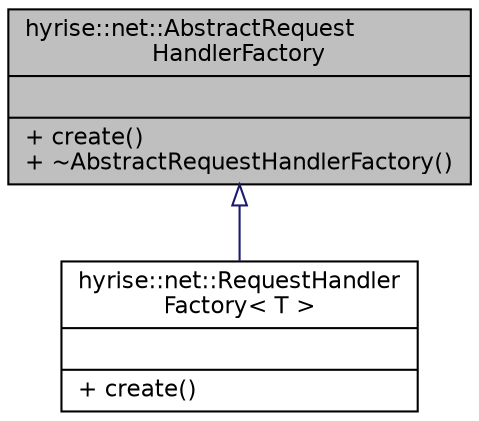 digraph "hyrise::net::AbstractRequestHandlerFactory"
{
  edge [fontname="Helvetica",fontsize="11",labelfontname="Helvetica",labelfontsize="11"];
  node [fontname="Helvetica",fontsize="11",shape=record];
  Node1 [label="{hyrise::net::AbstractRequest\lHandlerFactory\n||+ create()\l+ ~AbstractRequestHandlerFactory()\l}",height=0.2,width=0.4,color="black", fillcolor="grey75", style="filled" fontcolor="black"];
  Node1 -> Node2 [dir="back",color="midnightblue",fontsize="11",style="solid",arrowtail="onormal",fontname="Helvetica"];
  Node2 [label="{hyrise::net::RequestHandler\lFactory\< T \>\n||+ create()\l}",height=0.2,width=0.4,color="black", fillcolor="white", style="filled",URL="$structhyrise_1_1net_1_1_request_handler_factory.html",tooltip="Factory for request handlers, implements abstract factory pattern."];
}
